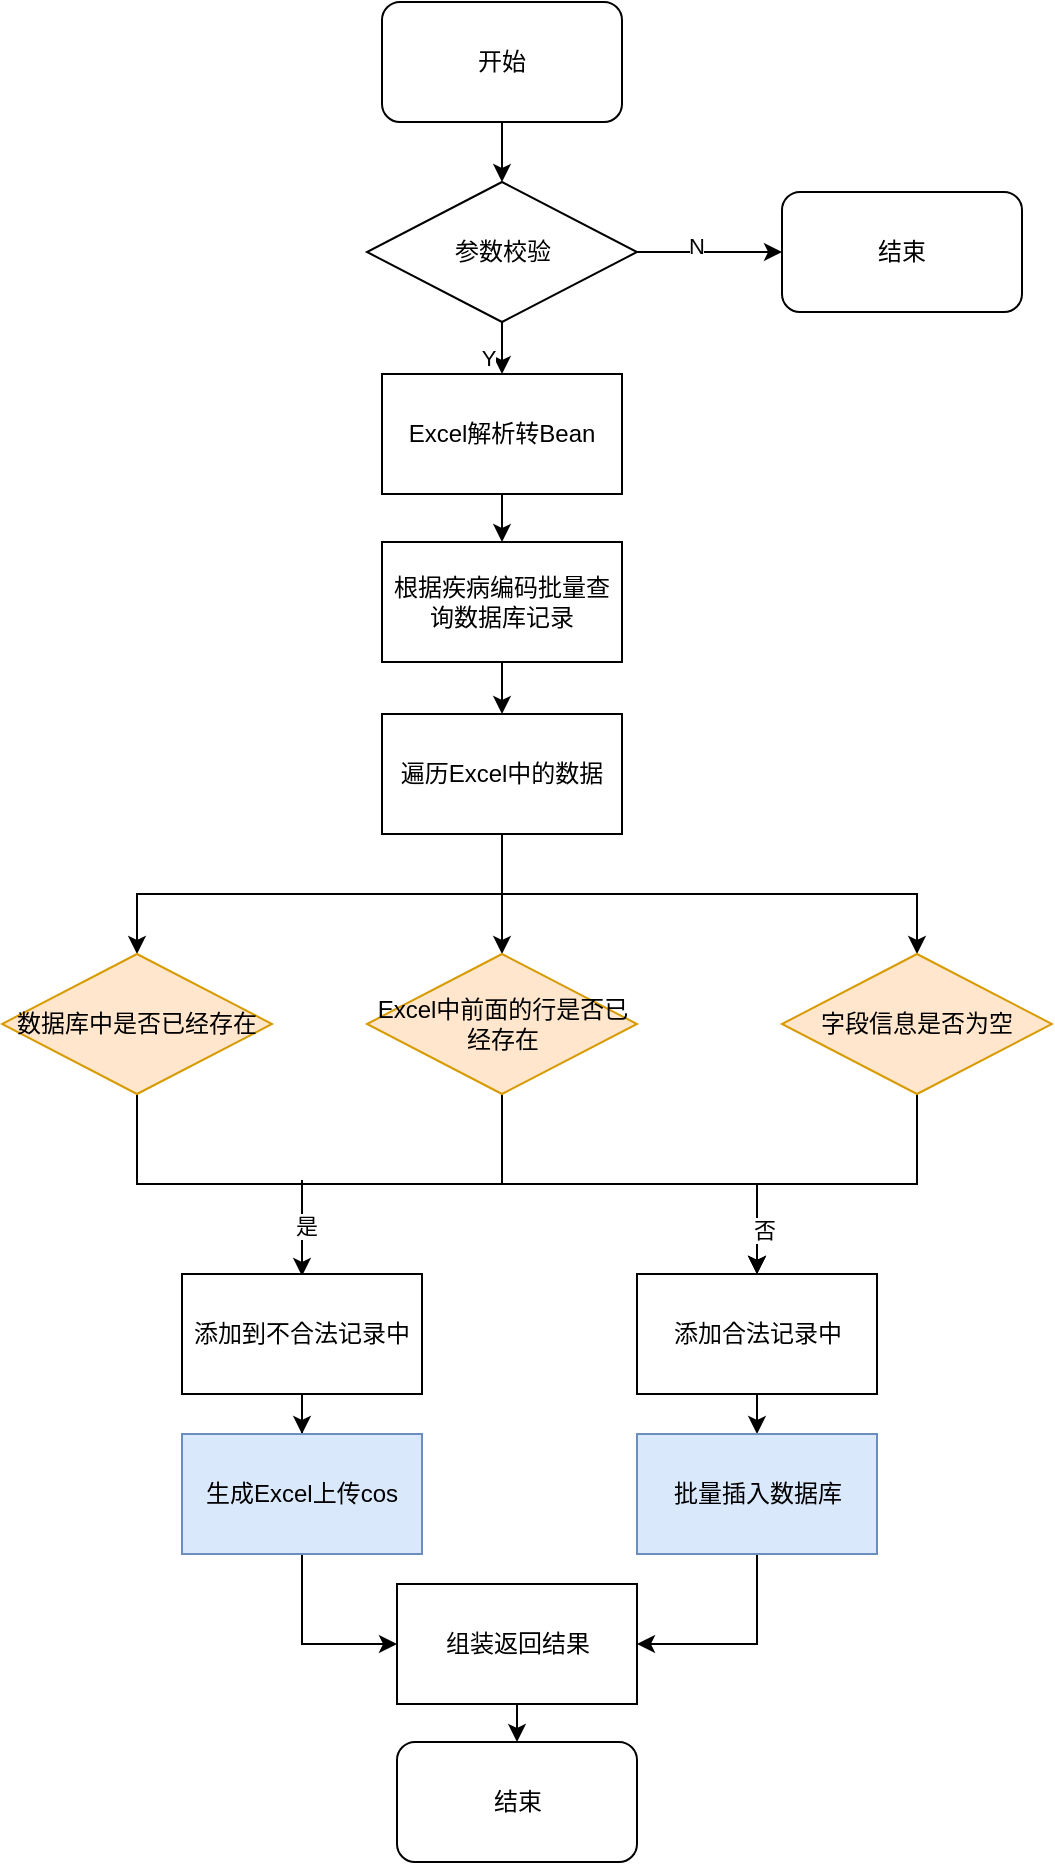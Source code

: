 <mxfile version="18.0.1" type="github">
  <diagram id="P5kLG4Li_9ilP0SgBb8K" name="Page-1">
    <mxGraphModel dx="1623" dy="905" grid="0" gridSize="10" guides="1" tooltips="1" connect="1" arrows="1" fold="1" page="1" pageScale="1" pageWidth="827" pageHeight="1169" background="#ffffff" math="0" shadow="0">
      <root>
        <mxCell id="0" />
        <mxCell id="1" parent="0" />
        <mxCell id="rGrlHXua09ZmH3heSEM_-27" style="edgeStyle=orthogonalEdgeStyle;rounded=0;orthogonalLoop=1;jettySize=auto;html=1;exitX=0.5;exitY=1;exitDx=0;exitDy=0;entryX=0.5;entryY=0;entryDx=0;entryDy=0;" edge="1" parent="1" source="rGrlHXua09ZmH3heSEM_-1" target="rGrlHXua09ZmH3heSEM_-3">
          <mxGeometry relative="1" as="geometry" />
        </mxCell>
        <mxCell id="rGrlHXua09ZmH3heSEM_-1" value="开始" style="rounded=1;whiteSpace=wrap;html=1;" vertex="1" parent="1">
          <mxGeometry x="330" y="90" width="120" height="60" as="geometry" />
        </mxCell>
        <mxCell id="rGrlHXua09ZmH3heSEM_-28" style="edgeStyle=orthogonalEdgeStyle;rounded=0;orthogonalLoop=1;jettySize=auto;html=1;exitX=0.5;exitY=1;exitDx=0;exitDy=0;" edge="1" parent="1" source="rGrlHXua09ZmH3heSEM_-3" target="rGrlHXua09ZmH3heSEM_-4">
          <mxGeometry relative="1" as="geometry" />
        </mxCell>
        <mxCell id="rGrlHXua09ZmH3heSEM_-41" value="Y" style="edgeLabel;html=1;align=center;verticalAlign=middle;resizable=0;points=[];" vertex="1" connectable="0" parent="rGrlHXua09ZmH3heSEM_-28">
          <mxGeometry x="-0.175" y="3" relative="1" as="geometry">
            <mxPoint x="-4" as="offset" />
          </mxGeometry>
        </mxCell>
        <mxCell id="rGrlHXua09ZmH3heSEM_-39" style="edgeStyle=orthogonalEdgeStyle;rounded=0;orthogonalLoop=1;jettySize=auto;html=1;exitX=1;exitY=0.5;exitDx=0;exitDy=0;" edge="1" parent="1" source="rGrlHXua09ZmH3heSEM_-3" target="rGrlHXua09ZmH3heSEM_-38">
          <mxGeometry relative="1" as="geometry" />
        </mxCell>
        <mxCell id="rGrlHXua09ZmH3heSEM_-40" value="N" style="edgeLabel;html=1;align=center;verticalAlign=middle;resizable=0;points=[];" vertex="1" connectable="0" parent="rGrlHXua09ZmH3heSEM_-39">
          <mxGeometry x="-0.186" y="4" relative="1" as="geometry">
            <mxPoint y="1" as="offset" />
          </mxGeometry>
        </mxCell>
        <mxCell id="rGrlHXua09ZmH3heSEM_-3" value="参数校验" style="rhombus;whiteSpace=wrap;html=1;" vertex="1" parent="1">
          <mxGeometry x="322.5" y="180" width="135" height="70" as="geometry" />
        </mxCell>
        <mxCell id="rGrlHXua09ZmH3heSEM_-29" style="edgeStyle=orthogonalEdgeStyle;rounded=0;orthogonalLoop=1;jettySize=auto;html=1;exitX=0.5;exitY=1;exitDx=0;exitDy=0;entryX=0.5;entryY=0;entryDx=0;entryDy=0;" edge="1" parent="1" source="rGrlHXua09ZmH3heSEM_-4" target="rGrlHXua09ZmH3heSEM_-5">
          <mxGeometry relative="1" as="geometry" />
        </mxCell>
        <mxCell id="rGrlHXua09ZmH3heSEM_-4" value="Excel解析转Bean" style="rounded=0;whiteSpace=wrap;html=1;" vertex="1" parent="1">
          <mxGeometry x="330" y="276" width="120" height="60" as="geometry" />
        </mxCell>
        <mxCell id="rGrlHXua09ZmH3heSEM_-30" style="edgeStyle=orthogonalEdgeStyle;rounded=0;orthogonalLoop=1;jettySize=auto;html=1;exitX=0.5;exitY=1;exitDx=0;exitDy=0;entryX=0.5;entryY=0;entryDx=0;entryDy=0;" edge="1" parent="1" source="rGrlHXua09ZmH3heSEM_-5" target="rGrlHXua09ZmH3heSEM_-6">
          <mxGeometry relative="1" as="geometry" />
        </mxCell>
        <mxCell id="rGrlHXua09ZmH3heSEM_-5" value="根据疾病编码批量查询数据库记录" style="rounded=0;whiteSpace=wrap;html=1;" vertex="1" parent="1">
          <mxGeometry x="330" y="360" width="120" height="60" as="geometry" />
        </mxCell>
        <mxCell id="rGrlHXua09ZmH3heSEM_-22" style="edgeStyle=orthogonalEdgeStyle;rounded=0;orthogonalLoop=1;jettySize=auto;html=1;exitX=0.5;exitY=1;exitDx=0;exitDy=0;" edge="1" parent="1" source="rGrlHXua09ZmH3heSEM_-6" target="rGrlHXua09ZmH3heSEM_-7">
          <mxGeometry relative="1" as="geometry" />
        </mxCell>
        <mxCell id="rGrlHXua09ZmH3heSEM_-23" style="edgeStyle=orthogonalEdgeStyle;rounded=0;orthogonalLoop=1;jettySize=auto;html=1;exitX=0.5;exitY=1;exitDx=0;exitDy=0;" edge="1" parent="1" source="rGrlHXua09ZmH3heSEM_-6" target="rGrlHXua09ZmH3heSEM_-8">
          <mxGeometry relative="1" as="geometry" />
        </mxCell>
        <mxCell id="rGrlHXua09ZmH3heSEM_-24" style="edgeStyle=orthogonalEdgeStyle;rounded=0;orthogonalLoop=1;jettySize=auto;html=1;exitX=0.5;exitY=1;exitDx=0;exitDy=0;entryX=0.5;entryY=0;entryDx=0;entryDy=0;" edge="1" parent="1" source="rGrlHXua09ZmH3heSEM_-6" target="rGrlHXua09ZmH3heSEM_-9">
          <mxGeometry relative="1" as="geometry" />
        </mxCell>
        <mxCell id="rGrlHXua09ZmH3heSEM_-6" value="遍历Excel中的数据" style="rounded=0;whiteSpace=wrap;html=1;" vertex="1" parent="1">
          <mxGeometry x="330" y="446" width="120" height="60" as="geometry" />
        </mxCell>
        <mxCell id="rGrlHXua09ZmH3heSEM_-16" style="edgeStyle=orthogonalEdgeStyle;rounded=0;orthogonalLoop=1;jettySize=auto;html=1;exitX=0.5;exitY=1;exitDx=0;exitDy=0;" edge="1" parent="1" source="rGrlHXua09ZmH3heSEM_-7" target="rGrlHXua09ZmH3heSEM_-11">
          <mxGeometry relative="1" as="geometry" />
        </mxCell>
        <mxCell id="rGrlHXua09ZmH3heSEM_-7" value="数据库中是否已经存在" style="rhombus;whiteSpace=wrap;html=1;fillColor=#ffe6cc;strokeColor=#d79b00;" vertex="1" parent="1">
          <mxGeometry x="140" y="566" width="135" height="70" as="geometry" />
        </mxCell>
        <mxCell id="rGrlHXua09ZmH3heSEM_-17" style="edgeStyle=orthogonalEdgeStyle;rounded=0;orthogonalLoop=1;jettySize=auto;html=1;exitX=0.5;exitY=1;exitDx=0;exitDy=0;entryX=0.5;entryY=0;entryDx=0;entryDy=0;" edge="1" parent="1" source="rGrlHXua09ZmH3heSEM_-8" target="rGrlHXua09ZmH3heSEM_-11">
          <mxGeometry relative="1" as="geometry" />
        </mxCell>
        <mxCell id="rGrlHXua09ZmH3heSEM_-8" value="Excel中前面的行是否已经存在" style="rhombus;whiteSpace=wrap;html=1;fillColor=#ffe6cc;strokeColor=#d79b00;" vertex="1" parent="1">
          <mxGeometry x="322.5" y="566" width="135" height="70" as="geometry" />
        </mxCell>
        <mxCell id="rGrlHXua09ZmH3heSEM_-18" style="edgeStyle=orthogonalEdgeStyle;rounded=0;orthogonalLoop=1;jettySize=auto;html=1;exitX=0.5;exitY=1;exitDx=0;exitDy=0;entryX=0.5;entryY=0;entryDx=0;entryDy=0;" edge="1" parent="1" source="rGrlHXua09ZmH3heSEM_-9" target="rGrlHXua09ZmH3heSEM_-11">
          <mxGeometry relative="1" as="geometry">
            <mxPoint x="520" y="706" as="targetPoint" />
          </mxGeometry>
        </mxCell>
        <mxCell id="rGrlHXua09ZmH3heSEM_-20" value="否" style="edgeLabel;html=1;align=center;verticalAlign=middle;resizable=0;points=[];" vertex="1" connectable="0" parent="rGrlHXua09ZmH3heSEM_-18">
          <mxGeometry x="0.724" y="3" relative="1" as="geometry">
            <mxPoint y="1" as="offset" />
          </mxGeometry>
        </mxCell>
        <mxCell id="rGrlHXua09ZmH3heSEM_-19" style="edgeStyle=orthogonalEdgeStyle;rounded=0;orthogonalLoop=1;jettySize=auto;html=1;entryX=0.5;entryY=0;entryDx=0;entryDy=0;" edge="1" parent="1">
          <mxGeometry relative="1" as="geometry">
            <mxPoint x="290" y="679" as="sourcePoint" />
            <mxPoint x="290" y="727" as="targetPoint" />
            <Array as="points">
              <mxPoint x="290" y="687" />
              <mxPoint x="290" y="687" />
            </Array>
          </mxGeometry>
        </mxCell>
        <mxCell id="rGrlHXua09ZmH3heSEM_-21" value="是" style="edgeLabel;html=1;align=center;verticalAlign=middle;resizable=0;points=[];" vertex="1" connectable="0" parent="rGrlHXua09ZmH3heSEM_-19">
          <mxGeometry x="-0.104" y="2" relative="1" as="geometry">
            <mxPoint y="1" as="offset" />
          </mxGeometry>
        </mxCell>
        <mxCell id="rGrlHXua09ZmH3heSEM_-9" value="字段信息是否为空" style="rhombus;whiteSpace=wrap;html=1;fillColor=#ffe6cc;strokeColor=#d79b00;" vertex="1" parent="1">
          <mxGeometry x="530" y="566" width="135" height="70" as="geometry" />
        </mxCell>
        <mxCell id="rGrlHXua09ZmH3heSEM_-26" style="edgeStyle=orthogonalEdgeStyle;rounded=0;orthogonalLoop=1;jettySize=auto;html=1;exitX=0.5;exitY=1;exitDx=0;exitDy=0;" edge="1" parent="1" source="rGrlHXua09ZmH3heSEM_-10" target="rGrlHXua09ZmH3heSEM_-13">
          <mxGeometry relative="1" as="geometry" />
        </mxCell>
        <mxCell id="rGrlHXua09ZmH3heSEM_-10" value="添加到不合法记录中" style="rounded=0;whiteSpace=wrap;html=1;" vertex="1" parent="1">
          <mxGeometry x="230" y="726" width="120" height="60" as="geometry" />
        </mxCell>
        <mxCell id="rGrlHXua09ZmH3heSEM_-25" style="edgeStyle=orthogonalEdgeStyle;rounded=0;orthogonalLoop=1;jettySize=auto;html=1;exitX=0.5;exitY=1;exitDx=0;exitDy=0;entryX=0.5;entryY=0;entryDx=0;entryDy=0;" edge="1" parent="1" source="rGrlHXua09ZmH3heSEM_-11" target="rGrlHXua09ZmH3heSEM_-12">
          <mxGeometry relative="1" as="geometry" />
        </mxCell>
        <mxCell id="rGrlHXua09ZmH3heSEM_-11" value="添加合法记录中" style="rounded=0;whiteSpace=wrap;html=1;" vertex="1" parent="1">
          <mxGeometry x="457.5" y="726" width="120" height="60" as="geometry" />
        </mxCell>
        <mxCell id="rGrlHXua09ZmH3heSEM_-43" style="edgeStyle=orthogonalEdgeStyle;rounded=0;orthogonalLoop=1;jettySize=auto;html=1;exitX=0.5;exitY=1;exitDx=0;exitDy=0;entryX=1;entryY=0.5;entryDx=0;entryDy=0;" edge="1" parent="1" source="rGrlHXua09ZmH3heSEM_-12" target="rGrlHXua09ZmH3heSEM_-14">
          <mxGeometry relative="1" as="geometry" />
        </mxCell>
        <mxCell id="rGrlHXua09ZmH3heSEM_-12" value="批量插入数据库" style="rounded=0;whiteSpace=wrap;html=1;fillColor=#dae8fc;strokeColor=#6c8ebf;" vertex="1" parent="1">
          <mxGeometry x="457.5" y="806" width="120" height="60" as="geometry" />
        </mxCell>
        <mxCell id="rGrlHXua09ZmH3heSEM_-42" style="edgeStyle=orthogonalEdgeStyle;rounded=0;orthogonalLoop=1;jettySize=auto;html=1;exitX=0.5;exitY=1;exitDx=0;exitDy=0;entryX=0;entryY=0.5;entryDx=0;entryDy=0;" edge="1" parent="1" source="rGrlHXua09ZmH3heSEM_-13" target="rGrlHXua09ZmH3heSEM_-14">
          <mxGeometry relative="1" as="geometry" />
        </mxCell>
        <mxCell id="rGrlHXua09ZmH3heSEM_-13" value="生成Excel上传cos" style="rounded=0;whiteSpace=wrap;html=1;fillColor=#dae8fc;strokeColor=#6c8ebf;" vertex="1" parent="1">
          <mxGeometry x="230" y="806" width="120" height="60" as="geometry" />
        </mxCell>
        <mxCell id="rGrlHXua09ZmH3heSEM_-33" style="edgeStyle=orthogonalEdgeStyle;rounded=0;orthogonalLoop=1;jettySize=auto;html=1;exitX=0.5;exitY=1;exitDx=0;exitDy=0;entryX=0.5;entryY=0;entryDx=0;entryDy=0;" edge="1" parent="1" source="rGrlHXua09ZmH3heSEM_-14" target="rGrlHXua09ZmH3heSEM_-15">
          <mxGeometry relative="1" as="geometry" />
        </mxCell>
        <mxCell id="rGrlHXua09ZmH3heSEM_-14" value="组装返回结果" style="rounded=0;whiteSpace=wrap;html=1;" vertex="1" parent="1">
          <mxGeometry x="337.5" y="881" width="120" height="60" as="geometry" />
        </mxCell>
        <mxCell id="rGrlHXua09ZmH3heSEM_-15" value="结束" style="rounded=1;whiteSpace=wrap;html=1;" vertex="1" parent="1">
          <mxGeometry x="337.5" y="960" width="120" height="60" as="geometry" />
        </mxCell>
        <mxCell id="rGrlHXua09ZmH3heSEM_-38" value="结束" style="rounded=1;whiteSpace=wrap;html=1;" vertex="1" parent="1">
          <mxGeometry x="530" y="185" width="120" height="60" as="geometry" />
        </mxCell>
      </root>
    </mxGraphModel>
  </diagram>
</mxfile>
